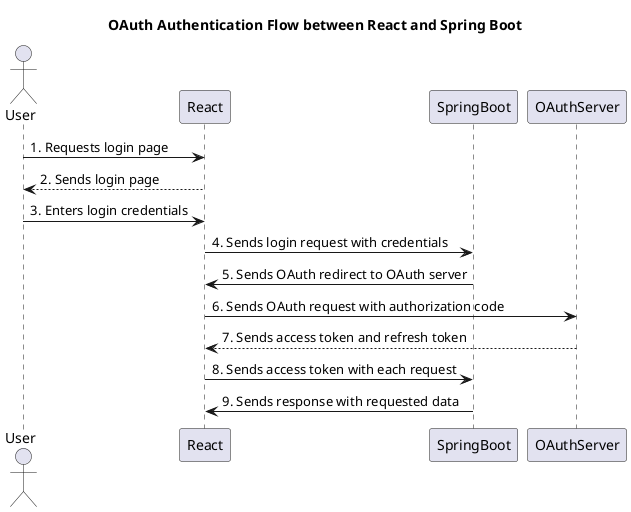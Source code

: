 @startuml
title OAuth Authentication Flow between React and Spring Boot

actor User

User -> React: 1. Requests login page
React --> User: 2. Sends login page

User -> React: 3. Enters login credentials
React -> SpringBoot: 4. Sends login request with credentials

SpringBoot -> React: 5. Sends OAuth redirect to OAuth server
React -> OAuthServer: 6. Sends OAuth request with authorization code

OAuthServer --> React: 7. Sends access token and refresh token
React -> SpringBoot: 8. Sends access token with each request

SpringBoot -> React: 9. Sends response with requested data

@enduml
